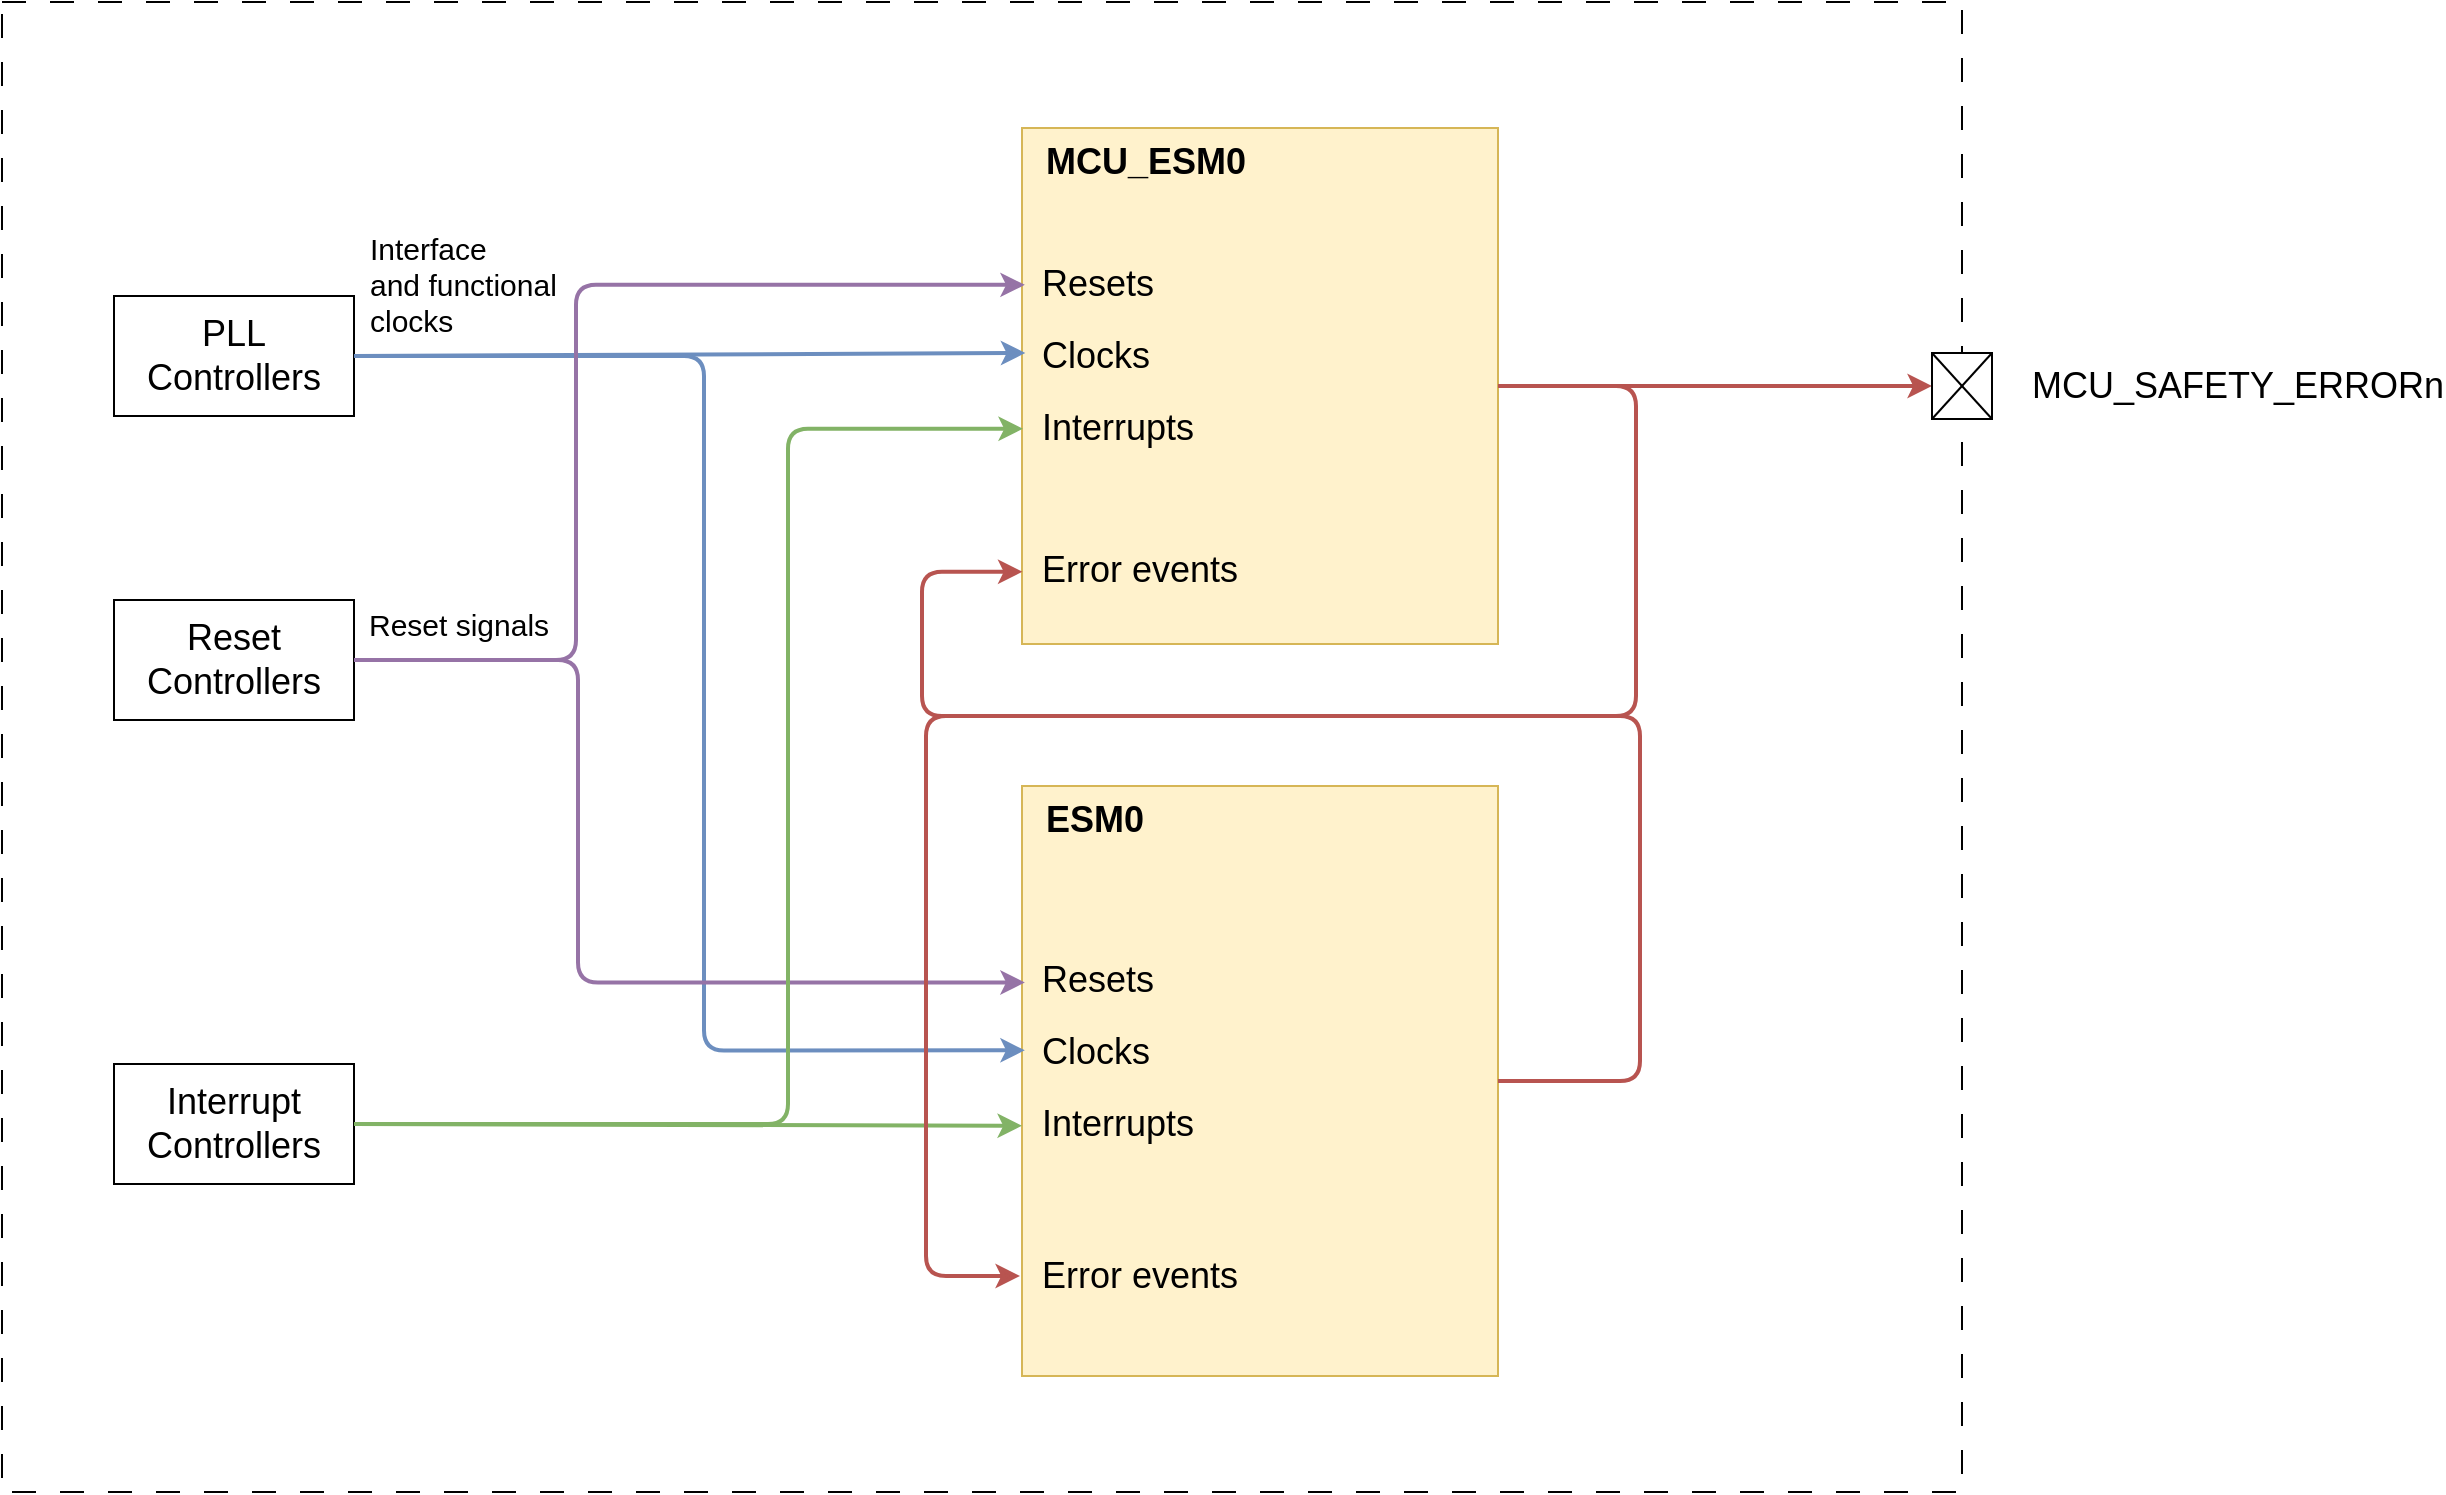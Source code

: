 <mxfile scale="3" border="0">
    <diagram id="LzTGRrPrDBO6Tm46XuKC" name="Page-1">
        <mxGraphModel dx="2839" dy="2140" grid="0" gridSize="10" guides="1" tooltips="1" connect="1" arrows="1" fold="1" page="0" pageScale="1" pageWidth="1600" pageHeight="1200" math="0" shadow="0">
            <root>
                <mxCell id="0"/>
                <mxCell id="1" parent="0"/>
                <mxCell id="481" value="" style="rounded=0;whiteSpace=wrap;html=1;dashed=1;dashPattern=12 12;" vertex="1" parent="1">
                    <mxGeometry x="-964" y="-598" width="980" height="745" as="geometry"/>
                </mxCell>
                <mxCell id="445" value="PLL Controllers" style="rounded=0;whiteSpace=wrap;html=1;fontSize=18;" vertex="1" parent="1">
                    <mxGeometry x="-908" y="-451" width="120" height="60" as="geometry"/>
                </mxCell>
                <mxCell id="446" value="Reset Controllers" style="rounded=0;whiteSpace=wrap;html=1;fontSize=18;" vertex="1" parent="1">
                    <mxGeometry x="-908" y="-299" width="120" height="60" as="geometry"/>
                </mxCell>
                <mxCell id="447" value="Interrupt Controllers" style="rounded=0;whiteSpace=wrap;html=1;fontSize=18;" vertex="1" parent="1">
                    <mxGeometry x="-908" y="-67" width="120" height="60" as="geometry"/>
                </mxCell>
                <mxCell id="471" style="edgeStyle=none;html=1;exitX=1;exitY=0.5;exitDx=0;exitDy=0;entryX=0;entryY=0.5;entryDx=0;entryDy=0;fillColor=#f8cecc;strokeColor=#b85450;fontSize=18;strokeWidth=2;" edge="1" parent="1" source="448" target="467">
                    <mxGeometry relative="1" as="geometry"/>
                </mxCell>
                <mxCell id="448" value="&lt;b&gt;&amp;nbsp; MCU_ESM0&lt;/b&gt;" style="rounded=0;whiteSpace=wrap;html=1;align=left;verticalAlign=top;fontSize=18;fillColor=#fff2cc;strokeColor=#d6b656;" vertex="1" parent="1">
                    <mxGeometry x="-454" y="-535" width="238" height="258" as="geometry"/>
                </mxCell>
                <mxCell id="449" value="&lt;b&gt;&amp;nbsp; ESM0&lt;/b&gt;" style="rounded=0;whiteSpace=wrap;html=1;align=left;verticalAlign=top;fontSize=18;fillColor=#fff2cc;strokeColor=#d6b656;" vertex="1" parent="1">
                    <mxGeometry x="-454" y="-206" width="238" height="295" as="geometry"/>
                </mxCell>
                <mxCell id="450" value="Resets" style="text;html=1;align=left;verticalAlign=middle;whiteSpace=wrap;rounded=0;flipV=1;fontSize=18;" vertex="1" parent="1">
                    <mxGeometry x="-446" y="-472" width="101" height="30" as="geometry"/>
                </mxCell>
                <mxCell id="452" value="Clocks" style="text;html=1;align=left;verticalAlign=middle;whiteSpace=wrap;rounded=0;flipV=1;fontSize=18;" vertex="1" parent="1">
                    <mxGeometry x="-446" y="-436" width="94" height="30" as="geometry"/>
                </mxCell>
                <mxCell id="453" value="Interrupts" style="text;html=1;align=left;verticalAlign=middle;whiteSpace=wrap;rounded=0;flipV=1;fontSize=18;" vertex="1" parent="1">
                    <mxGeometry x="-446" y="-400" width="92" height="30" as="geometry"/>
                </mxCell>
                <mxCell id="454" value="Error events" style="text;html=1;align=left;verticalAlign=middle;whiteSpace=wrap;rounded=0;fontSize=18;" vertex="1" parent="1">
                    <mxGeometry x="-446" y="-329" width="114" height="30" as="geometry"/>
                </mxCell>
                <mxCell id="456" value="Resets" style="text;html=1;align=left;verticalAlign=middle;whiteSpace=wrap;rounded=0;flipV=1;fontSize=18;" vertex="1" parent="1">
                    <mxGeometry x="-446" y="-124" width="101" height="30" as="geometry"/>
                </mxCell>
                <mxCell id="457" value="Clocks" style="text;html=1;align=left;verticalAlign=middle;whiteSpace=wrap;rounded=0;flipV=1;fontSize=18;" vertex="1" parent="1">
                    <mxGeometry x="-446" y="-88" width="94" height="30" as="geometry"/>
                </mxCell>
                <mxCell id="458" value="Interrupts" style="text;html=1;align=left;verticalAlign=middle;whiteSpace=wrap;rounded=0;flipV=1;fontSize=18;" vertex="1" parent="1">
                    <mxGeometry x="-446" y="-52" width="92" height="30" as="geometry"/>
                </mxCell>
                <mxCell id="459" value="Error events" style="text;html=1;align=left;verticalAlign=middle;whiteSpace=wrap;rounded=0;fontSize=18;" vertex="1" parent="1">
                    <mxGeometry x="-446" y="24" width="114" height="30" as="geometry"/>
                </mxCell>
                <mxCell id="460" style="edgeStyle=none;html=1;exitX=1;exitY=0.5;exitDx=0;exitDy=0;entryX=0.007;entryY=0.436;entryDx=0;entryDy=0;entryPerimeter=0;fillColor=#dae8fc;strokeColor=#6c8ebf;fontSize=18;strokeWidth=2;" edge="1" parent="1" source="445" target="448">
                    <mxGeometry relative="1" as="geometry">
                        <mxPoint x="-508" y="-412" as="targetPoint"/>
                    </mxGeometry>
                </mxCell>
                <mxCell id="461" style="edgeStyle=orthogonalEdgeStyle;html=1;exitX=1;exitY=0.5;exitDx=0;exitDy=0;entryX=0.006;entryY=0.448;entryDx=0;entryDy=0;entryPerimeter=0;fillColor=#dae8fc;strokeColor=#6c8ebf;fontSize=18;strokeWidth=2;" edge="1" parent="1" source="445" target="449">
                    <mxGeometry relative="1" as="geometry">
                        <Array as="points">
                            <mxPoint x="-613" y="-421"/>
                            <mxPoint x="-613" y="-74"/>
                        </Array>
                    </mxGeometry>
                </mxCell>
                <mxCell id="476" value="Interface&lt;br&gt;and functional&lt;br&gt;clocks" style="edgeLabel;html=1;align=left;verticalAlign=middle;resizable=0;points=[];fontSize=15;" vertex="1" connectable="0" parent="461">
                    <mxGeometry x="-0.96" relative="1" as="geometry">
                        <mxPoint x="-8" y="-36" as="offset"/>
                    </mxGeometry>
                </mxCell>
                <mxCell id="462" style="edgeStyle=orthogonalEdgeStyle;html=1;exitX=1;exitY=0.5;exitDx=0;exitDy=0;entryX=0.006;entryY=0.304;entryDx=0;entryDy=0;entryPerimeter=0;fillColor=#e1d5e7;strokeColor=#9673a6;fontSize=18;strokeWidth=2;" edge="1" parent="1" source="446" target="448">
                    <mxGeometry relative="1" as="geometry">
                        <Array as="points">
                            <mxPoint x="-677" y="-269"/>
                            <mxPoint x="-677" y="-457"/>
                        </Array>
                    </mxGeometry>
                </mxCell>
                <mxCell id="464" style="edgeStyle=orthogonalEdgeStyle;html=1;exitX=1;exitY=0.5;exitDx=0;exitDy=0;entryX=0.006;entryY=0.333;entryDx=0;entryDy=0;entryPerimeter=0;fillColor=#e1d5e7;strokeColor=#9673a6;fontSize=18;strokeWidth=2;" edge="1" parent="1" source="446" target="449">
                    <mxGeometry relative="1" as="geometry">
                        <Array as="points">
                            <mxPoint x="-676" y="-269"/>
                            <mxPoint x="-676" y="-108"/>
                        </Array>
                    </mxGeometry>
                </mxCell>
                <mxCell id="477" value="Reset signals" style="edgeLabel;html=1;align=center;verticalAlign=middle;resizable=0;points=[];fontSize=15;" vertex="1" connectable="0" parent="464">
                    <mxGeometry x="-0.943" relative="1" as="geometry">
                        <mxPoint x="38" y="-18" as="offset"/>
                    </mxGeometry>
                </mxCell>
                <mxCell id="465" style="edgeStyle=none;html=1;exitX=1;exitY=0.5;exitDx=0;exitDy=0;entryX=0;entryY=0.576;entryDx=0;entryDy=0;entryPerimeter=0;fillColor=#d5e8d4;strokeColor=#82b366;fontSize=18;strokeWidth=2;" edge="1" parent="1" source="447" target="449">
                    <mxGeometry relative="1" as="geometry">
                        <mxPoint x="-479" y="-34" as="targetPoint"/>
                    </mxGeometry>
                </mxCell>
                <mxCell id="466" style="edgeStyle=orthogonalEdgeStyle;html=1;exitX=1;exitY=0.5;exitDx=0;exitDy=0;entryX=0.002;entryY=0.583;entryDx=0;entryDy=0;entryPerimeter=0;fillColor=#d5e8d4;strokeColor=#82b366;fontSize=18;strokeWidth=2;" edge="1" parent="1" source="447" target="448">
                    <mxGeometry relative="1" as="geometry">
                        <Array as="points">
                            <mxPoint x="-571" y="-37"/>
                            <mxPoint x="-571" y="-385"/>
                        </Array>
                    </mxGeometry>
                </mxCell>
                <mxCell id="470" value="" style="group;fontSize=18;" vertex="1" connectable="0" parent="1">
                    <mxGeometry x="1" y="-422.5" width="30" height="33" as="geometry"/>
                </mxCell>
                <mxCell id="467" value="" style="rounded=0;whiteSpace=wrap;html=1;fontSize=18;" vertex="1" parent="470">
                    <mxGeometry width="30" height="33" as="geometry"/>
                </mxCell>
                <mxCell id="468" style="edgeStyle=none;html=1;exitX=0;exitY=0;exitDx=0;exitDy=0;entryX=1;entryY=1;entryDx=0;entryDy=0;endArrow=none;endFill=0;fontSize=18;" edge="1" parent="470" source="467" target="467">
                    <mxGeometry relative="1" as="geometry"/>
                </mxCell>
                <mxCell id="469" style="edgeStyle=none;html=1;exitX=0;exitY=1;exitDx=0;exitDy=0;entryX=1;entryY=0;entryDx=0;entryDy=0;endArrow=none;endFill=0;fontSize=18;" edge="1" parent="470" source="467" target="467">
                    <mxGeometry relative="1" as="geometry"/>
                </mxCell>
                <mxCell id="472" style="edgeStyle=orthogonalEdgeStyle;html=1;exitX=1;exitY=0.5;exitDx=0;exitDy=0;entryX=0.001;entryY=0.86;entryDx=0;entryDy=0;entryPerimeter=0;fillColor=#f8cecc;strokeColor=#b85450;fontSize=18;strokeWidth=2;" edge="1" parent="1" source="449" target="448">
                    <mxGeometry relative="1" as="geometry">
                        <Array as="points">
                            <mxPoint x="-145" y="-58"/>
                            <mxPoint x="-145" y="-241"/>
                            <mxPoint x="-504" y="-241"/>
                            <mxPoint x="-504" y="-313"/>
                        </Array>
                    </mxGeometry>
                </mxCell>
                <mxCell id="475" style="edgeStyle=orthogonalEdgeStyle;html=1;exitX=1;exitY=0.5;exitDx=0;exitDy=0;fillColor=#f8cecc;strokeColor=#b85450;fontSize=18;strokeWidth=2;entryX=-0.004;entryY=0.828;entryDx=0;entryDy=0;entryPerimeter=0;" edge="1" parent="1" source="448" target="449">
                    <mxGeometry relative="1" as="geometry">
                        <mxPoint x="-215" y="-408" as="sourcePoint"/>
                        <mxPoint x="-470" y="34" as="targetPoint"/>
                        <Array as="points">
                            <mxPoint x="-147" y="-406"/>
                            <mxPoint x="-147" y="-241"/>
                            <mxPoint x="-502" y="-241"/>
                            <mxPoint x="-502" y="39"/>
                            <mxPoint x="-455" y="39"/>
                        </Array>
                    </mxGeometry>
                </mxCell>
                <mxCell id="479" value="MCU_SAFETY_ERRORn" style="text;html=1;align=left;verticalAlign=middle;whiteSpace=wrap;rounded=0;fontSize=18;" vertex="1" parent="1">
                    <mxGeometry x="49" y="-421" width="201" height="30" as="geometry"/>
                </mxCell>
            </root>
        </mxGraphModel>
    </diagram>
</mxfile>